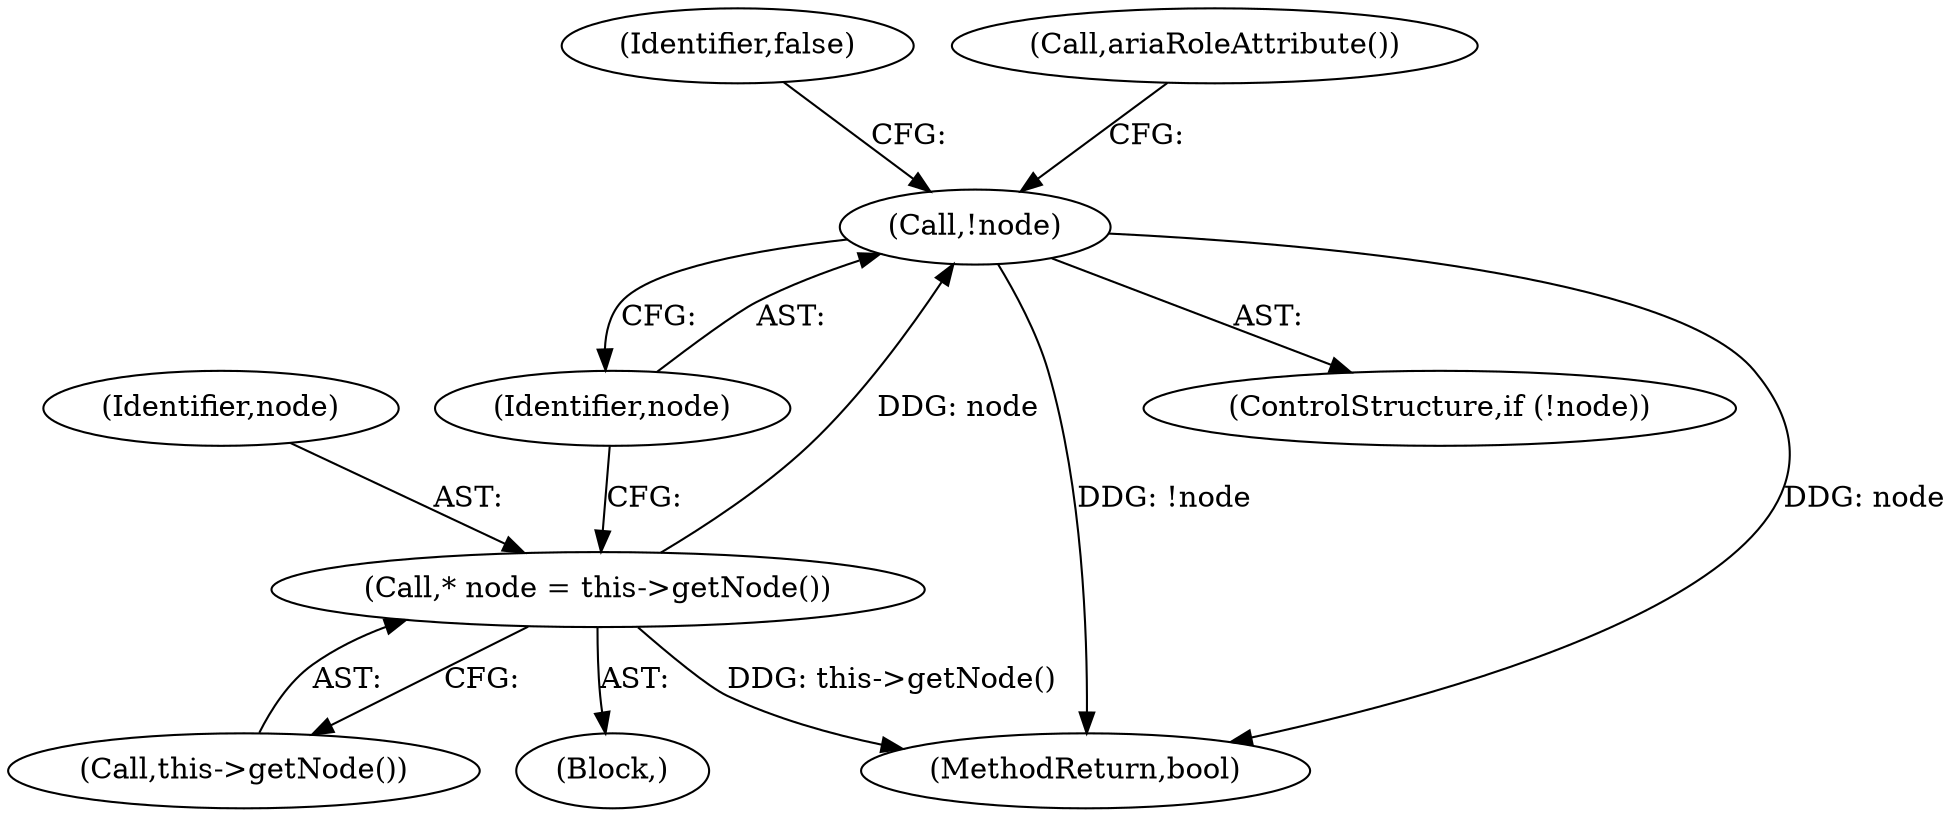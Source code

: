 digraph "0_Chrome_d27468a832d5316884bd02f459cbf493697fd7e1_16@pointer" {
"1000112" [label="(Call,!node)"];
"1000108" [label="(Call,* node = this->getNode())"];
"1000109" [label="(Identifier,node)"];
"1000112" [label="(Call,!node)"];
"1000101" [label="(Block,)"];
"1000113" [label="(Identifier,node)"];
"1000137" [label="(MethodReturn,bool)"];
"1000115" [label="(Identifier,false)"];
"1000111" [label="(ControlStructure,if (!node))"];
"1000110" [label="(Call,this->getNode())"];
"1000118" [label="(Call,ariaRoleAttribute())"];
"1000108" [label="(Call,* node = this->getNode())"];
"1000112" -> "1000111"  [label="AST: "];
"1000112" -> "1000113"  [label="CFG: "];
"1000113" -> "1000112"  [label="AST: "];
"1000115" -> "1000112"  [label="CFG: "];
"1000118" -> "1000112"  [label="CFG: "];
"1000112" -> "1000137"  [label="DDG: !node"];
"1000112" -> "1000137"  [label="DDG: node"];
"1000108" -> "1000112"  [label="DDG: node"];
"1000108" -> "1000101"  [label="AST: "];
"1000108" -> "1000110"  [label="CFG: "];
"1000109" -> "1000108"  [label="AST: "];
"1000110" -> "1000108"  [label="AST: "];
"1000113" -> "1000108"  [label="CFG: "];
"1000108" -> "1000137"  [label="DDG: this->getNode()"];
}
